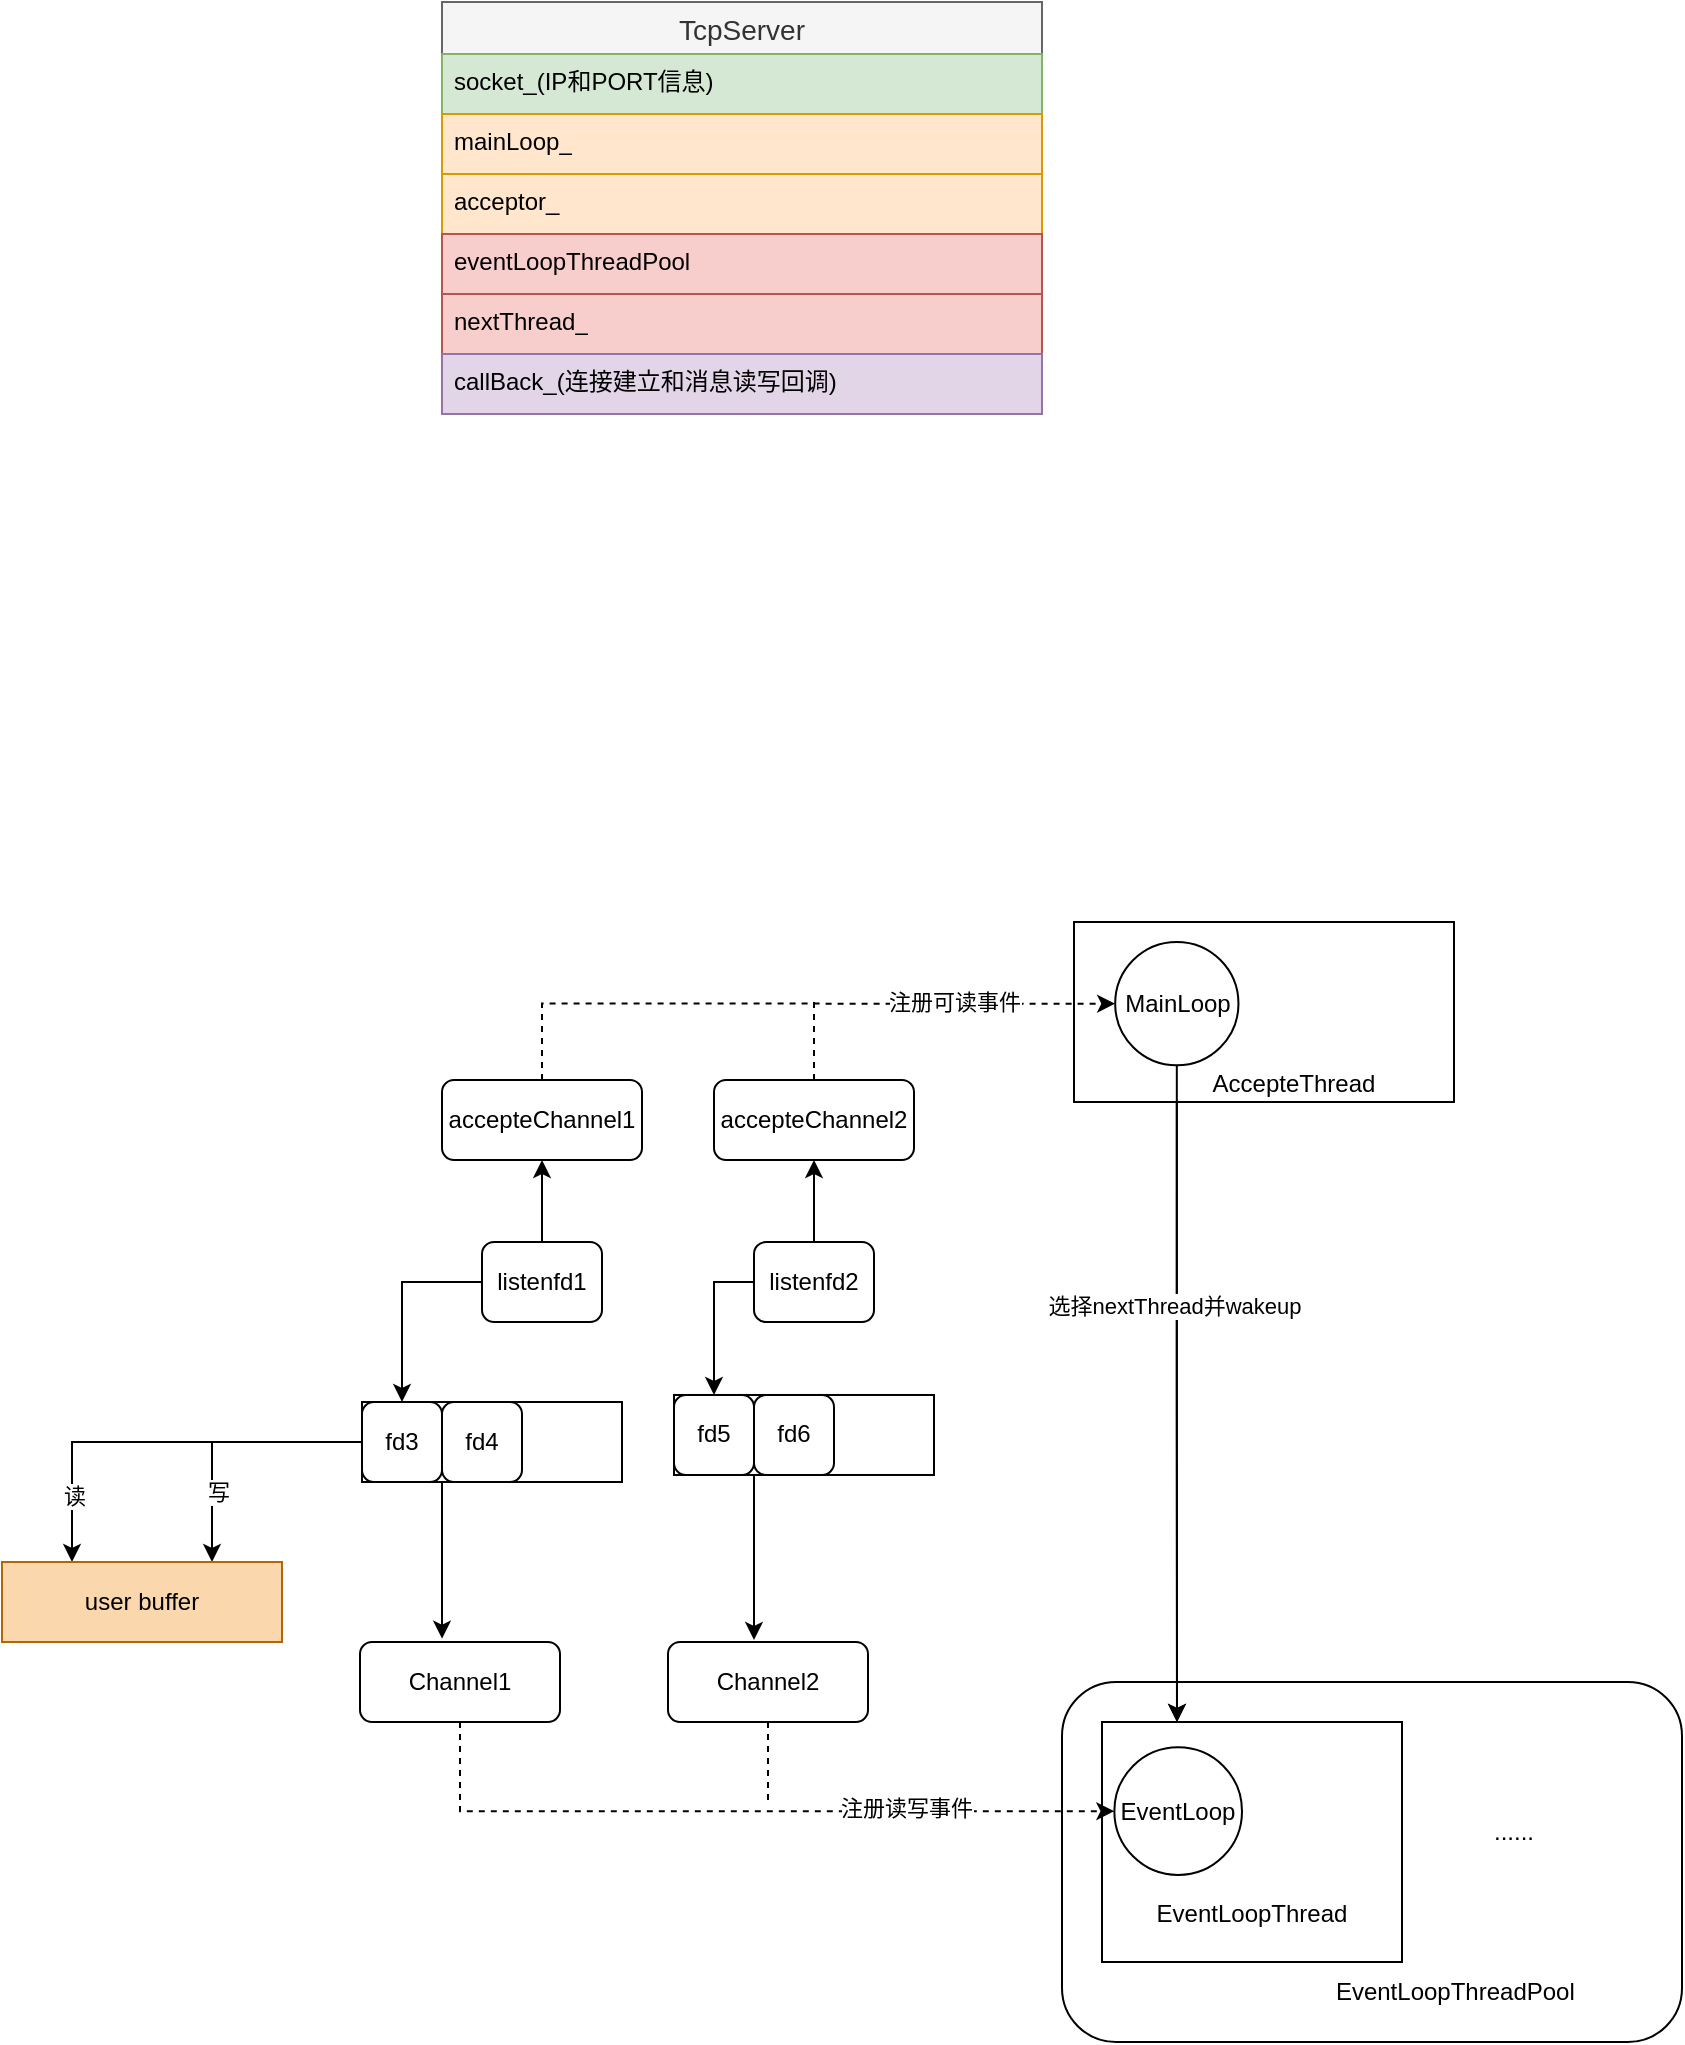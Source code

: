 <mxfile version="24.9.1" pages="7">
  <diagram id="prtHgNgQTEPvFCAcTncT" name="TcpServer">
    <mxGraphModel dx="1221" dy="1890" grid="1" gridSize="10" guides="1" tooltips="1" connect="1" arrows="1" fold="1" page="1" pageScale="1" pageWidth="827" pageHeight="1169" math="0" shadow="0">
      <root>
        <mxCell id="0" />
        <mxCell id="1" parent="0" />
        <mxCell id="w-5B9X87PKajbWUww9_c-4" value="&lt;div&gt;&lt;br&gt;&lt;/div&gt;&lt;div&gt;&lt;br&gt;&lt;/div&gt;&lt;div&gt;&lt;br&gt;&lt;/div&gt;&lt;div&gt;&lt;br&gt;&lt;/div&gt;&lt;div&gt;&lt;br&gt;&lt;/div&gt;&lt;div&gt;&lt;br&gt;&lt;/div&gt;&lt;div&gt;&lt;br&gt;&lt;/div&gt;&lt;div&gt;&lt;br&gt;&lt;/div&gt;&lt;div&gt;&lt;br&gt;&lt;/div&gt;&lt;div&gt;&lt;br&gt;&lt;/div&gt;&lt;div&gt;&amp;nbsp; &amp;nbsp; &amp;nbsp; &amp;nbsp; &amp;nbsp; &amp;nbsp; &amp;nbsp; &amp;nbsp; &amp;nbsp; &amp;nbsp; &amp;nbsp; &amp;nbsp; &amp;nbsp;EventLoopThreadPool&lt;/div&gt;&lt;div&gt;&lt;br&gt;&lt;/div&gt;" style="rounded=1;whiteSpace=wrap;html=1;" vertex="1" parent="1">
          <mxGeometry x="590" y="700" width="310" height="180" as="geometry" />
        </mxCell>
        <mxCell id="kOLJ9x9P0rwoulzAmRDx-1" value="TcpServer" style="swimlane;fontStyle=0;childLayout=stackLayout;horizontal=1;startSize=26;horizontalStack=0;resizeParent=1;resizeParentMax=0;resizeLast=0;collapsible=1;marginBottom=0;align=center;fontSize=14;fillColor=#f5f5f5;fontColor=#333333;strokeColor=#666666;" vertex="1" parent="1">
          <mxGeometry x="280" y="-140" width="300" height="206" as="geometry" />
        </mxCell>
        <mxCell id="kOLJ9x9P0rwoulzAmRDx-2" value="socket_(IP和PORT信息)" style="text;strokeColor=#82b366;fillColor=#d5e8d4;spacingLeft=4;spacingRight=4;overflow=hidden;rotatable=0;points=[[0,0.5],[1,0.5]];portConstraint=eastwest;fontSize=12;whiteSpace=wrap;html=1;" vertex="1" parent="kOLJ9x9P0rwoulzAmRDx-1">
          <mxGeometry y="26" width="300" height="30" as="geometry" />
        </mxCell>
        <mxCell id="kOLJ9x9P0rwoulzAmRDx-5" value="mainLoop_" style="text;strokeColor=#d79b00;fillColor=#ffe6cc;spacingLeft=4;spacingRight=4;overflow=hidden;rotatable=0;points=[[0,0.5],[1,0.5]];portConstraint=eastwest;fontSize=12;whiteSpace=wrap;html=1;" vertex="1" parent="kOLJ9x9P0rwoulzAmRDx-1">
          <mxGeometry y="56" width="300" height="30" as="geometry" />
        </mxCell>
        <mxCell id="kOLJ9x9P0rwoulzAmRDx-4" value="acceptor_" style="text;strokeColor=#d79b00;fillColor=#ffe6cc;spacingLeft=4;spacingRight=4;overflow=hidden;rotatable=0;points=[[0,0.5],[1,0.5]];portConstraint=eastwest;fontSize=12;whiteSpace=wrap;html=1;" vertex="1" parent="kOLJ9x9P0rwoulzAmRDx-1">
          <mxGeometry y="86" width="300" height="30" as="geometry" />
        </mxCell>
        <mxCell id="kOLJ9x9P0rwoulzAmRDx-7" value="eventLoopThreadPool" style="text;strokeColor=#b85450;fillColor=#f8cecc;spacingLeft=4;spacingRight=4;overflow=hidden;rotatable=0;points=[[0,0.5],[1,0.5]];portConstraint=eastwest;fontSize=12;whiteSpace=wrap;html=1;" vertex="1" parent="kOLJ9x9P0rwoulzAmRDx-1">
          <mxGeometry y="116" width="300" height="30" as="geometry" />
        </mxCell>
        <mxCell id="kOLJ9x9P0rwoulzAmRDx-6" value="nextThread_" style="text;strokeColor=#b85450;fillColor=#f8cecc;spacingLeft=4;spacingRight=4;overflow=hidden;rotatable=0;points=[[0,0.5],[1,0.5]];portConstraint=eastwest;fontSize=12;whiteSpace=wrap;html=1;" vertex="1" parent="kOLJ9x9P0rwoulzAmRDx-1">
          <mxGeometry y="146" width="300" height="30" as="geometry" />
        </mxCell>
        <mxCell id="kOLJ9x9P0rwoulzAmRDx-8" value="callBack_(连接建立和消息读写回调)" style="text;strokeColor=#9673a6;fillColor=#e1d5e7;spacingLeft=4;spacingRight=4;overflow=hidden;rotatable=0;points=[[0,0.5],[1,0.5]];portConstraint=eastwest;fontSize=12;whiteSpace=wrap;html=1;" vertex="1" parent="kOLJ9x9P0rwoulzAmRDx-1">
          <mxGeometry y="176" width="300" height="30" as="geometry" />
        </mxCell>
        <mxCell id="w-5B9X87PKajbWUww9_c-3" style="edgeStyle=orthogonalEdgeStyle;rounded=0;orthogonalLoop=1;jettySize=auto;html=1;exitX=0.5;exitY=1;exitDx=0;exitDy=0;entryX=0.25;entryY=0;entryDx=0;entryDy=0;" edge="1" parent="1" source="w-5B9X87PKajbWUww9_c-1" target="v7IpHMiIBvsScgo4C8e--2">
          <mxGeometry relative="1" as="geometry" />
        </mxCell>
        <mxCell id="w-5B9X87PKajbWUww9_c-6" value="" style="group" vertex="1" connectable="0" parent="1">
          <mxGeometry x="606" y="320" width="180" height="90" as="geometry" />
        </mxCell>
        <mxCell id="w-5B9X87PKajbWUww9_c-7" value="" style="group" vertex="1" connectable="0" parent="w-5B9X87PKajbWUww9_c-6">
          <mxGeometry width="180" height="90" as="geometry" />
        </mxCell>
        <mxCell id="w-5B9X87PKajbWUww9_c-2" value="&lt;div&gt;&lt;br&gt;&lt;/div&gt;&lt;div&gt;&lt;br&gt;&lt;/div&gt;&lt;div&gt;&lt;br&gt;&lt;/div&gt;&lt;div&gt;&lt;br&gt;&lt;/div&gt;&lt;div&gt;&lt;br&gt;&lt;/div&gt;&amp;nbsp; &amp;nbsp; &amp;nbsp; &amp;nbsp; &amp;nbsp; &amp;nbsp; &amp;nbsp; &amp;nbsp; &amp;nbsp; &amp;nbsp; &amp;nbsp; &amp;nbsp; &amp;nbsp; &amp;nbsp; &amp;nbsp; &amp;nbsp; &amp;nbsp; &amp;nbsp; &amp;nbsp; &amp;nbsp; &amp;nbsp; &amp;nbsp; &amp;nbsp; &amp;nbsp; &amp;nbsp; &amp;nbsp; &amp;nbsp; &amp;nbsp; &amp;nbsp; &amp;nbsp; &amp;nbsp; &amp;nbsp; &amp;nbsp; &amp;nbsp; &amp;nbsp; &amp;nbsp; &amp;nbsp; &amp;nbsp; &amp;nbsp; &amp;nbsp; &amp;nbsp; &amp;nbsp; &amp;nbsp; &amp;nbsp; &amp;nbsp; &amp;nbsp; &amp;nbsp; &amp;nbsp; &amp;nbsp; &amp;nbsp; &amp;nbsp; &amp;nbsp; &amp;nbsp; &amp;nbsp; &amp;nbsp; &amp;nbsp; &amp;nbsp; &amp;nbsp; &amp;nbsp; &amp;nbsp; &amp;nbsp;AccepteThread&lt;div&gt;&lt;br&gt;&lt;/div&gt;&lt;div&gt;&lt;br&gt;&lt;/div&gt;" style="rounded=0;whiteSpace=wrap;html=1;" vertex="1" parent="w-5B9X87PKajbWUww9_c-7">
          <mxGeometry x="-10" width="190" height="90" as="geometry" />
        </mxCell>
        <mxCell id="w-5B9X87PKajbWUww9_c-1" value="MainLoop" style="ellipse;whiteSpace=wrap;html=1;aspect=fixed;" vertex="1" parent="w-5B9X87PKajbWUww9_c-7">
          <mxGeometry x="10.588" y="10" width="61.647" height="61.647" as="geometry" />
        </mxCell>
        <mxCell id="w-5B9X87PKajbWUww9_c-8" value="......" style="text;html=1;align=center;verticalAlign=middle;whiteSpace=wrap;rounded=0;" vertex="1" parent="1">
          <mxGeometry x="786" y="760" width="60" height="30" as="geometry" />
        </mxCell>
        <mxCell id="w-5B9X87PKajbWUww9_c-12" style="edgeStyle=orthogonalEdgeStyle;rounded=0;orthogonalLoop=1;jettySize=auto;html=1;exitX=0.5;exitY=1;exitDx=0;exitDy=0;entryX=0.25;entryY=0;entryDx=0;entryDy=0;" edge="1" parent="1" source="w-5B9X87PKajbWUww9_c-1" target="v7IpHMiIBvsScgo4C8e--2">
          <mxGeometry relative="1" as="geometry" />
        </mxCell>
        <mxCell id="w-5B9X87PKajbWUww9_c-13" value="选择nextThread并wakeup" style="edgeLabel;html=1;align=center;verticalAlign=middle;resizable=0;points=[];" vertex="1" connectable="0" parent="w-5B9X87PKajbWUww9_c-12">
          <mxGeometry x="-0.269" y="-2" relative="1" as="geometry">
            <mxPoint as="offset" />
          </mxGeometry>
        </mxCell>
        <mxCell id="w-5B9X87PKajbWUww9_c-19" style="rounded=0;orthogonalLoop=1;jettySize=auto;html=1;exitX=0;exitY=0.5;exitDx=0;exitDy=0;entryX=0.5;entryY=0;entryDx=0;entryDy=0;edgeStyle=orthogonalEdgeStyle;" edge="1" parent="1" source="w-5B9X87PKajbWUww9_c-15" target="w-5B9X87PKajbWUww9_c-17">
          <mxGeometry relative="1" as="geometry" />
        </mxCell>
        <mxCell id="k0lgri4VHKJwgKBu8KKJ-1" style="edgeStyle=orthogonalEdgeStyle;rounded=0;orthogonalLoop=1;jettySize=auto;html=1;exitX=0.5;exitY=0;exitDx=0;exitDy=0;entryX=0.5;entryY=1;entryDx=0;entryDy=0;" edge="1" parent="1" source="w-5B9X87PKajbWUww9_c-15" target="w-5B9X87PKajbWUww9_c-32">
          <mxGeometry relative="1" as="geometry" />
        </mxCell>
        <mxCell id="w-5B9X87PKajbWUww9_c-15" value="listenfd1" style="rounded=1;whiteSpace=wrap;html=1;" vertex="1" parent="1">
          <mxGeometry x="300" y="480" width="60" height="40" as="geometry" />
        </mxCell>
        <mxCell id="w-5B9X87PKajbWUww9_c-16" value="" style="rounded=0;whiteSpace=wrap;html=1;" vertex="1" parent="1">
          <mxGeometry x="240" y="560" width="130" height="40" as="geometry" />
        </mxCell>
        <mxCell id="v7IpHMiIBvsScgo4C8e--2" value="&lt;div&gt;&lt;br&gt;&lt;/div&gt;&lt;div&gt;&lt;br&gt;&lt;/div&gt;&lt;div&gt;&lt;br&gt;&lt;/div&gt;&lt;div&gt;&lt;br&gt;&lt;/div&gt;&lt;div&gt;&lt;br&gt;&lt;/div&gt;&amp;nbsp; &amp;nbsp; &amp;nbsp; &amp;nbsp; &amp;nbsp; &amp;nbsp; &amp;nbsp; &amp;nbsp; &amp;nbsp; &amp;nbsp;&amp;nbsp;&lt;div&gt;&lt;span style=&quot;background-color: initial;&quot;&gt;&lt;br&gt;&lt;/span&gt;&lt;/div&gt;&lt;div&gt;&lt;span style=&quot;background-color: initial;&quot;&gt;EventLoopThread&lt;/span&gt;&lt;/div&gt;&lt;div&gt;&lt;div&gt;&lt;br&gt;&lt;/div&gt;&lt;div&gt;&lt;br&gt;&lt;/div&gt;&lt;/div&gt;" style="rounded=0;whiteSpace=wrap;html=1;" vertex="1" parent="1">
          <mxGeometry x="610" y="720" width="150" height="120" as="geometry" />
        </mxCell>
        <mxCell id="v7IpHMiIBvsScgo4C8e--4" value="EventLoop" style="ellipse;whiteSpace=wrap;html=1;aspect=fixed;" vertex="1" parent="1">
          <mxGeometry x="616.18" y="732.67" width="63.82" height="63.82" as="geometry" />
        </mxCell>
        <mxCell id="euGk04DjTXp_lZdAAp4p-8" style="edgeStyle=orthogonalEdgeStyle;rounded=0;orthogonalLoop=1;jettySize=auto;html=1;exitX=0;exitY=0.5;exitDx=0;exitDy=0;entryX=0.25;entryY=0;entryDx=0;entryDy=0;" edge="1" parent="1" source="w-5B9X87PKajbWUww9_c-17" target="euGk04DjTXp_lZdAAp4p-4">
          <mxGeometry relative="1" as="geometry" />
        </mxCell>
        <mxCell id="euGk04DjTXp_lZdAAp4p-10" value="读" style="edgeLabel;html=1;align=center;verticalAlign=middle;resizable=0;points=[];" vertex="1" connectable="0" parent="euGk04DjTXp_lZdAAp4p-8">
          <mxGeometry x="0.675" y="1" relative="1" as="geometry">
            <mxPoint as="offset" />
          </mxGeometry>
        </mxCell>
        <mxCell id="w-5B9X87PKajbWUww9_c-17" value="fd3" style="rounded=1;whiteSpace=wrap;html=1;" vertex="1" parent="1">
          <mxGeometry x="240" y="560" width="40" height="40" as="geometry" />
        </mxCell>
        <mxCell id="w-5B9X87PKajbWUww9_c-18" value="fd4" style="rounded=1;whiteSpace=wrap;html=1;" vertex="1" parent="1">
          <mxGeometry x="280" y="560" width="40" height="40" as="geometry" />
        </mxCell>
        <mxCell id="w-5B9X87PKajbWUww9_c-26" style="edgeStyle=orthogonalEdgeStyle;rounded=0;orthogonalLoop=1;jettySize=auto;html=1;exitX=0;exitY=0.5;exitDx=0;exitDy=0;entryX=0.5;entryY=0;entryDx=0;entryDy=0;" edge="1" parent="1" source="w-5B9X87PKajbWUww9_c-20" target="w-5B9X87PKajbWUww9_c-24">
          <mxGeometry relative="1" as="geometry" />
        </mxCell>
        <mxCell id="k0lgri4VHKJwgKBu8KKJ-2" style="edgeStyle=orthogonalEdgeStyle;rounded=0;orthogonalLoop=1;jettySize=auto;html=1;exitX=0.5;exitY=0;exitDx=0;exitDy=0;entryX=0.5;entryY=1;entryDx=0;entryDy=0;" edge="1" parent="1" source="w-5B9X87PKajbWUww9_c-20" target="w-5B9X87PKajbWUww9_c-33">
          <mxGeometry relative="1" as="geometry" />
        </mxCell>
        <mxCell id="w-5B9X87PKajbWUww9_c-20" value="listenfd2" style="rounded=1;whiteSpace=wrap;html=1;" vertex="1" parent="1">
          <mxGeometry x="436" y="480" width="60" height="40" as="geometry" />
        </mxCell>
        <mxCell id="w-5B9X87PKajbWUww9_c-23" value="" style="rounded=0;whiteSpace=wrap;html=1;" vertex="1" parent="1">
          <mxGeometry x="396" y="556.49" width="130" height="40" as="geometry" />
        </mxCell>
        <mxCell id="w-5B9X87PKajbWUww9_c-24" value="fd5" style="rounded=1;whiteSpace=wrap;html=1;" vertex="1" parent="1">
          <mxGeometry x="396" y="556.49" width="40" height="40" as="geometry" />
        </mxCell>
        <mxCell id="w-5B9X87PKajbWUww9_c-25" value="fd6" style="rounded=1;whiteSpace=wrap;html=1;" vertex="1" parent="1">
          <mxGeometry x="436" y="556.49" width="40" height="40" as="geometry" />
        </mxCell>
        <mxCell id="k0lgri4VHKJwgKBu8KKJ-5" style="edgeStyle=orthogonalEdgeStyle;rounded=0;orthogonalLoop=1;jettySize=auto;html=1;exitX=0.5;exitY=0;exitDx=0;exitDy=0;entryX=0;entryY=0.5;entryDx=0;entryDy=0;dashed=1;" edge="1" parent="1" source="w-5B9X87PKajbWUww9_c-32" target="w-5B9X87PKajbWUww9_c-1">
          <mxGeometry relative="1" as="geometry" />
        </mxCell>
        <mxCell id="k0lgri4VHKJwgKBu8KKJ-7" value="注册可读事件" style="edgeLabel;html=1;align=center;verticalAlign=middle;resizable=0;points=[];" vertex="1" connectable="0" parent="k0lgri4VHKJwgKBu8KKJ-5">
          <mxGeometry x="0.498" y="1" relative="1" as="geometry">
            <mxPoint as="offset" />
          </mxGeometry>
        </mxCell>
        <mxCell id="w-5B9X87PKajbWUww9_c-32" value="accepteChannel1" style="rounded=1;whiteSpace=wrap;html=1;" vertex="1" parent="1">
          <mxGeometry x="280" y="399" width="100" height="40" as="geometry" />
        </mxCell>
        <mxCell id="k0lgri4VHKJwgKBu8KKJ-6" style="edgeStyle=orthogonalEdgeStyle;rounded=0;orthogonalLoop=1;jettySize=auto;html=1;exitX=0.5;exitY=0;exitDx=0;exitDy=0;endArrow=none;endFill=0;dashed=1;" edge="1" parent="1" source="w-5B9X87PKajbWUww9_c-33">
          <mxGeometry relative="1" as="geometry">
            <mxPoint x="466" y="360" as="targetPoint" />
          </mxGeometry>
        </mxCell>
        <mxCell id="w-5B9X87PKajbWUww9_c-33" value="accepteChannel2" style="rounded=1;whiteSpace=wrap;html=1;" vertex="1" parent="1">
          <mxGeometry x="416" y="399" width="100" height="40" as="geometry" />
        </mxCell>
        <mxCell id="4ElnciHjI3wv03vOz4kF-1" style="edgeStyle=orthogonalEdgeStyle;rounded=0;orthogonalLoop=1;jettySize=auto;html=1;exitX=0.5;exitY=1;exitDx=0;exitDy=0;entryX=0;entryY=0.5;entryDx=0;entryDy=0;dashed=1;" edge="1" parent="1" source="w-5B9X87PKajbWUww9_c-34" target="v7IpHMiIBvsScgo4C8e--4">
          <mxGeometry relative="1" as="geometry" />
        </mxCell>
        <mxCell id="4ElnciHjI3wv03vOz4kF-3" value="注册读写事件" style="edgeLabel;html=1;align=center;verticalAlign=middle;resizable=0;points=[];" vertex="1" connectable="0" parent="4ElnciHjI3wv03vOz4kF-1">
          <mxGeometry x="0.44" y="2" relative="1" as="geometry">
            <mxPoint as="offset" />
          </mxGeometry>
        </mxCell>
        <mxCell id="w-5B9X87PKajbWUww9_c-34" value="Channel1" style="rounded=1;whiteSpace=wrap;html=1;" vertex="1" parent="1">
          <mxGeometry x="239" y="680" width="100" height="40" as="geometry" />
        </mxCell>
        <mxCell id="4ElnciHjI3wv03vOz4kF-2" style="edgeStyle=orthogonalEdgeStyle;rounded=0;orthogonalLoop=1;jettySize=auto;html=1;exitX=0.5;exitY=1;exitDx=0;exitDy=0;dashed=1;endArrow=none;endFill=0;" edge="1" parent="1" source="w-5B9X87PKajbWUww9_c-35">
          <mxGeometry relative="1" as="geometry">
            <mxPoint x="443" y="760" as="targetPoint" />
          </mxGeometry>
        </mxCell>
        <mxCell id="w-5B9X87PKajbWUww9_c-35" value="Channel2" style="rounded=1;whiteSpace=wrap;html=1;" vertex="1" parent="1">
          <mxGeometry x="393" y="680" width="100" height="40" as="geometry" />
        </mxCell>
        <mxCell id="k0lgri4VHKJwgKBu8KKJ-3" style="edgeStyle=orthogonalEdgeStyle;rounded=0;orthogonalLoop=1;jettySize=auto;html=1;exitX=0;exitY=1;exitDx=0;exitDy=0;entryX=0.41;entryY=-0.042;entryDx=0;entryDy=0;entryPerimeter=0;" edge="1" parent="1" source="w-5B9X87PKajbWUww9_c-18" target="w-5B9X87PKajbWUww9_c-34">
          <mxGeometry relative="1" as="geometry" />
        </mxCell>
        <mxCell id="k0lgri4VHKJwgKBu8KKJ-4" style="edgeStyle=orthogonalEdgeStyle;rounded=0;orthogonalLoop=1;jettySize=auto;html=1;exitX=0;exitY=1;exitDx=0;exitDy=0;entryX=0.43;entryY=-0.025;entryDx=0;entryDy=0;entryPerimeter=0;" edge="1" parent="1" source="w-5B9X87PKajbWUww9_c-25" target="w-5B9X87PKajbWUww9_c-35">
          <mxGeometry relative="1" as="geometry" />
        </mxCell>
        <mxCell id="euGk04DjTXp_lZdAAp4p-9" style="edgeStyle=orthogonalEdgeStyle;rounded=0;orthogonalLoop=1;jettySize=auto;html=1;exitX=0.75;exitY=0;exitDx=0;exitDy=0;startArrow=classic;startFill=1;endArrow=none;endFill=0;" edge="1" parent="1" source="euGk04DjTXp_lZdAAp4p-4">
          <mxGeometry relative="1" as="geometry">
            <mxPoint x="165" y="580" as="targetPoint" />
          </mxGeometry>
        </mxCell>
        <mxCell id="euGk04DjTXp_lZdAAp4p-11" value="写" style="edgeLabel;html=1;align=center;verticalAlign=middle;resizable=0;points=[];" vertex="1" connectable="0" parent="euGk04DjTXp_lZdAAp4p-9">
          <mxGeometry x="0.167" y="-2" relative="1" as="geometry">
            <mxPoint as="offset" />
          </mxGeometry>
        </mxCell>
        <mxCell id="euGk04DjTXp_lZdAAp4p-4" value="user buffer" style="rounded=0;whiteSpace=wrap;html=1;fillColor=#fad7ac;strokeColor=#b46504;" vertex="1" parent="1">
          <mxGeometry x="60" y="640" width="140" height="40" as="geometry" />
        </mxCell>
      </root>
    </mxGraphModel>
  </diagram>
  <diagram id="VQHwBG3hMwfDKDB8BSOR" name="EventLoopThreadPool">
    <mxGraphModel dx="1221" dy="721" grid="1" gridSize="10" guides="1" tooltips="1" connect="1" arrows="1" fold="1" page="1" pageScale="1" pageWidth="827" pageHeight="1169" math="0" shadow="0">
      <root>
        <mxCell id="0" />
        <mxCell id="1" parent="0" />
        <mxCell id="vMDBgwL5FvgC56sLGkDT-1" value="EventLoopThreadPool" style="swimlane;startSize=20;horizontal=1;containerType=tree;" vertex="1" parent="1">
          <mxGeometry x="120" y="120" width="520" height="200" as="geometry" />
        </mxCell>
        <mxCell id="vMDBgwL5FvgC56sLGkDT-3" value="Threa1" style="whiteSpace=wrap;html=1;treeFolding=1;treeMoving=1;newEdgeStyle={&quot;edgeStyle&quot;:&quot;elbowEdgeStyle&quot;,&quot;startArrow&quot;:&quot;none&quot;,&quot;endArrow&quot;:&quot;none&quot;};fillColor=#fad7ac;strokeColor=#b46504;" vertex="1" parent="vMDBgwL5FvgC56sLGkDT-1">
          <mxGeometry x="40" y="40" width="120" height="40" as="geometry" />
        </mxCell>
        <mxCell id="vMDBgwL5FvgC56sLGkDT-4" value="EventLoop1" style="whiteSpace=wrap;html=1;treeFolding=1;treeMoving=1;newEdgeStyle={&quot;edgeStyle&quot;:&quot;elbowEdgeStyle&quot;,&quot;startArrow&quot;:&quot;none&quot;,&quot;endArrow&quot;:&quot;none&quot;};" vertex="1" parent="vMDBgwL5FvgC56sLGkDT-1">
          <mxGeometry x="40" y="120" width="120" height="40" as="geometry" />
        </mxCell>
        <mxCell id="vMDBgwL5FvgC56sLGkDT-5" value="Threa2" style="whiteSpace=wrap;html=1;treeFolding=1;treeMoving=1;newEdgeStyle={&quot;edgeStyle&quot;:&quot;elbowEdgeStyle&quot;,&quot;startArrow&quot;:&quot;none&quot;,&quot;endArrow&quot;:&quot;none&quot;};fillColor=#fad7ac;strokeColor=#b46504;" vertex="1" parent="vMDBgwL5FvgC56sLGkDT-1">
          <mxGeometry x="190" y="40" width="120" height="40" as="geometry" />
        </mxCell>
        <mxCell id="vMDBgwL5FvgC56sLGkDT-6" value="EventLoop1" style="whiteSpace=wrap;html=1;treeFolding=1;treeMoving=1;newEdgeStyle={&quot;edgeStyle&quot;:&quot;elbowEdgeStyle&quot;,&quot;startArrow&quot;:&quot;none&quot;,&quot;endArrow&quot;:&quot;none&quot;};" vertex="1" parent="vMDBgwL5FvgC56sLGkDT-1">
          <mxGeometry x="190" y="120" width="120" height="40" as="geometry" />
        </mxCell>
        <mxCell id="vMDBgwL5FvgC56sLGkDT-7" value="Thread_n" style="whiteSpace=wrap;html=1;treeFolding=1;treeMoving=1;newEdgeStyle={&quot;edgeStyle&quot;:&quot;elbowEdgeStyle&quot;,&quot;startArrow&quot;:&quot;none&quot;,&quot;endArrow&quot;:&quot;none&quot;};fillColor=#fad7ac;strokeColor=#b46504;" vertex="1" parent="vMDBgwL5FvgC56sLGkDT-1">
          <mxGeometry x="350" y="40" width="120" height="40" as="geometry" />
        </mxCell>
        <mxCell id="vMDBgwL5FvgC56sLGkDT-8" value="EventLoop_n" style="whiteSpace=wrap;html=1;treeFolding=1;treeMoving=1;newEdgeStyle={&quot;edgeStyle&quot;:&quot;elbowEdgeStyle&quot;,&quot;startArrow&quot;:&quot;none&quot;,&quot;endArrow&quot;:&quot;none&quot;};" vertex="1" parent="vMDBgwL5FvgC56sLGkDT-1">
          <mxGeometry x="350" y="120" width="120" height="40" as="geometry" />
        </mxCell>
        <mxCell id="vMDBgwL5FvgC56sLGkDT-9" value="" style="edgeStyle=elbowEdgeStyle;rounded=0;orthogonalLoop=1;jettySize=auto;html=1;elbow=vertical;startArrow=none;endArrow=classic;endFill=1;" edge="1" source="vMDBgwL5FvgC56sLGkDT-5" target="vMDBgwL5FvgC56sLGkDT-10" parent="vMDBgwL5FvgC56sLGkDT-1">
          <mxGeometry relative="1" as="geometry" />
        </mxCell>
        <mxCell id="vMDBgwL5FvgC56sLGkDT-10" value="EventLoop2" style="whiteSpace=wrap;html=1;treeFolding=1;treeMoving=1;newEdgeStyle={&quot;edgeStyle&quot;:&quot;elbowEdgeStyle&quot;,&quot;startArrow&quot;:&quot;none&quot;,&quot;endArrow&quot;:&quot;none&quot;};fillColor=#d0cee2;strokeColor=#56517e;" vertex="1" parent="vMDBgwL5FvgC56sLGkDT-1">
          <mxGeometry x="190" y="120" width="120" height="40" as="geometry" />
        </mxCell>
        <mxCell id="vMDBgwL5FvgC56sLGkDT-11" value="" style="edgeStyle=elbowEdgeStyle;rounded=0;orthogonalLoop=1;jettySize=auto;html=1;elbow=vertical;startArrow=none;endArrow=classic;endFill=1;" edge="1" source="vMDBgwL5FvgC56sLGkDT-7" target="vMDBgwL5FvgC56sLGkDT-12" parent="vMDBgwL5FvgC56sLGkDT-1">
          <mxGeometry relative="1" as="geometry" />
        </mxCell>
        <mxCell id="vMDBgwL5FvgC56sLGkDT-12" value="EventLoop_n" style="whiteSpace=wrap;html=1;treeFolding=1;treeMoving=1;newEdgeStyle={&quot;edgeStyle&quot;:&quot;elbowEdgeStyle&quot;,&quot;startArrow&quot;:&quot;none&quot;,&quot;endArrow&quot;:&quot;none&quot;};fillColor=#d0cee2;strokeColor=#56517e;" vertex="1" parent="vMDBgwL5FvgC56sLGkDT-1">
          <mxGeometry x="350" y="120" width="120" height="40" as="geometry" />
        </mxCell>
        <mxCell id="vMDBgwL5FvgC56sLGkDT-15" value="" style="edgeStyle=elbowEdgeStyle;rounded=0;orthogonalLoop=1;jettySize=auto;html=1;elbow=vertical;startArrow=none;endArrow=classicThin;endFill=1;" edge="1" source="vMDBgwL5FvgC56sLGkDT-3" target="vMDBgwL5FvgC56sLGkDT-16" parent="vMDBgwL5FvgC56sLGkDT-1">
          <mxGeometry relative="1" as="geometry" />
        </mxCell>
        <mxCell id="vMDBgwL5FvgC56sLGkDT-16" value="EventLoop1" style="whiteSpace=wrap;html=1;treeFolding=1;treeMoving=1;newEdgeStyle={&quot;edgeStyle&quot;:&quot;elbowEdgeStyle&quot;,&quot;startArrow&quot;:&quot;none&quot;,&quot;endArrow&quot;:&quot;none&quot;};fillColor=#d0cee2;strokeColor=#56517e;" vertex="1" parent="vMDBgwL5FvgC56sLGkDT-1">
          <mxGeometry x="40" y="120" width="120" height="40" as="geometry" />
        </mxCell>
      </root>
    </mxGraphModel>
  </diagram>
  <diagram id="0oR5Vdcxd3pB5u6UezNK" name="EventLoop">
    <mxGraphModel dx="794" dy="481" grid="1" gridSize="10" guides="1" tooltips="1" connect="1" arrows="1" fold="1" page="1" pageScale="1" pageWidth="827" pageHeight="1169" math="0" shadow="0">
      <root>
        <mxCell id="0" />
        <mxCell id="1" parent="0" />
        <mxCell id="gmtgh63c2dTA6Q8ecVrJ-1" value="EventLoop" style="swimlane;fontStyle=0;childLayout=stackLayout;horizontal=1;startSize=26;horizontalStack=0;resizeParent=1;resizeParentMax=0;resizeLast=0;collapsible=1;marginBottom=0;align=center;fontSize=14;fillColor=#f5f5f5;fontColor=#333333;strokeColor=#666666;" vertex="1" parent="1">
          <mxGeometry x="200" y="160" width="300" height="236" as="geometry" />
        </mxCell>
        <mxCell id="gmtgh63c2dTA6Q8ecVrJ-2" value="thread_id_ (IP和PORT信息)" style="text;strokeColor=#82b366;fillColor=#d5e8d4;spacingLeft=4;spacingRight=4;overflow=hidden;rotatable=0;points=[[0,0.5],[1,0.5]];portConstraint=eastwest;fontSize=12;whiteSpace=wrap;html=1;" vertex="1" parent="gmtgh63c2dTA6Q8ecVrJ-1">
          <mxGeometry y="26" width="300" height="30" as="geometry" />
        </mxCell>
        <mxCell id="IlPoJIjW-K6W-s42DUQ8-2" value="poller" style="text;strokeColor=#82b366;fillColor=#d5e8d4;spacingLeft=4;spacingRight=4;overflow=hidden;rotatable=0;points=[[0,0.5],[1,0.5]];portConstraint=eastwest;fontSize=12;whiteSpace=wrap;html=1;" vertex="1" parent="gmtgh63c2dTA6Q8ecVrJ-1">
          <mxGeometry y="56" width="300" height="30" as="geometry" />
        </mxCell>
        <mxCell id="gmtgh63c2dTA6Q8ecVrJ-3" value="epollfd (干嘛的)" style="text;strokeColor=#d79b00;fillColor=#ffe6cc;spacingLeft=4;spacingRight=4;overflow=hidden;rotatable=0;points=[[0,0.5],[1,0.5]];portConstraint=eastwest;fontSize=12;whiteSpace=wrap;html=1;" vertex="1" parent="gmtgh63c2dTA6Q8ecVrJ-1">
          <mxGeometry y="86" width="300" height="30" as="geometry" />
        </mxCell>
        <mxCell id="gmtgh63c2dTA6Q8ecVrJ-4" value="events_list_" style="text;strokeColor=#d79b00;fillColor=#ffe6cc;spacingLeft=4;spacingRight=4;overflow=hidden;rotatable=0;points=[[0,0.5],[1,0.5]];portConstraint=eastwest;fontSize=12;whiteSpace=wrap;html=1;" vertex="1" parent="gmtgh63c2dTA6Q8ecVrJ-1">
          <mxGeometry y="116" width="300" height="30" as="geometry" />
        </mxCell>
        <mxCell id="gmtgh63c2dTA6Q8ecVrJ-5" value="wakeupfd(eventfd，连接建立事件通知)" style="text;strokeColor=#b85450;fillColor=#f8cecc;spacingLeft=4;spacingRight=4;overflow=hidden;rotatable=0;points=[[0,0.5],[1,0.5]];portConstraint=eastwest;fontSize=12;whiteSpace=wrap;html=1;" vertex="1" parent="gmtgh63c2dTA6Q8ecVrJ-1">
          <mxGeometry y="146" width="300" height="30" as="geometry" />
        </mxCell>
        <mxCell id="gmtgh63c2dTA6Q8ecVrJ-6" value="activaChannels(发生事件的channel)" style="text;strokeColor=#b85450;fillColor=#f8cecc;spacingLeft=4;spacingRight=4;overflow=hidden;rotatable=0;points=[[0,0.5],[1,0.5]];portConstraint=eastwest;fontSize=12;whiteSpace=wrap;html=1;" vertex="1" parent="gmtgh63c2dTA6Q8ecVrJ-1">
          <mxGeometry y="176" width="300" height="30" as="geometry" />
        </mxCell>
        <mxCell id="gmtgh63c2dTA6Q8ecVrJ-7" value="pendingFactors(正在执行的事件)" style="text;strokeColor=#9673a6;fillColor=#e1d5e7;spacingLeft=4;spacingRight=4;overflow=hidden;rotatable=0;points=[[0,0.5],[1,0.5]];portConstraint=eastwest;fontSize=12;whiteSpace=wrap;html=1;" vertex="1" parent="gmtgh63c2dTA6Q8ecVrJ-1">
          <mxGeometry y="206" width="300" height="30" as="geometry" />
        </mxCell>
        <mxCell id="gmtgh63c2dTA6Q8ecVrJ-9" value="wakeupChannel" style="text;strokeColor=#b85450;fillColor=#f8cecc;spacingLeft=4;spacingRight=4;overflow=hidden;rotatable=0;points=[[0,0.5],[1,0.5]];portConstraint=eastwest;fontSize=12;whiteSpace=wrap;html=1;" vertex="1" parent="1">
          <mxGeometry x="620" y="276" width="130" height="30" as="geometry" />
        </mxCell>
        <mxCell id="gmtgh63c2dTA6Q8ecVrJ-11" style="edgeStyle=orthogonalEdgeStyle;rounded=0;orthogonalLoop=1;jettySize=auto;html=1;exitX=1;exitY=0.5;exitDx=0;exitDy=0;entryX=0;entryY=0.5;entryDx=0;entryDy=0;" edge="1" parent="1" source="gmtgh63c2dTA6Q8ecVrJ-5" target="gmtgh63c2dTA6Q8ecVrJ-9">
          <mxGeometry relative="1" as="geometry" />
        </mxCell>
        <mxCell id="IlPoJIjW-K6W-s42DUQ8-1" value="构造，初始化：&lt;div&gt;looping_:false&lt;/div&gt;&lt;div&gt;&lt;br&gt;&lt;/div&gt;" style="rounded=0;whiteSpace=wrap;html=1;" vertex="1" parent="1">
          <mxGeometry x="200" y="440" width="120" height="60" as="geometry" />
        </mxCell>
      </root>
    </mxGraphModel>
  </diagram>
  <diagram id="om3bjEpw8sK467-peoe3" name="socket+buff">
    <mxGraphModel dx="1221" dy="721" grid="1" gridSize="10" guides="1" tooltips="1" connect="1" arrows="1" fold="1" page="1" pageScale="1" pageWidth="827" pageHeight="1169" math="0" shadow="0">
      <root>
        <mxCell id="0" />
        <mxCell id="1" parent="0" />
        <mxCell id="4oBQpDFgPHRb3YLUnemQ-1" value="fd" style="ellipse;whiteSpace=wrap;html=1;aspect=fixed;" vertex="1" parent="1">
          <mxGeometry x="200" y="200" width="80" height="80" as="geometry" />
        </mxCell>
        <mxCell id="4oBQpDFgPHRb3YLUnemQ-2" value="connection" style="ellipse;whiteSpace=wrap;html=1;aspect=fixed;" vertex="1" parent="1">
          <mxGeometry x="360" y="200" width="80" height="80" as="geometry" />
        </mxCell>
        <mxCell id="4oBQpDFgPHRb3YLUnemQ-3" value="Channel" style="ellipse;whiteSpace=wrap;html=1;aspect=fixed;" vertex="1" parent="1">
          <mxGeometry x="280" y="70" width="80" height="80" as="geometry" />
        </mxCell>
        <mxCell id="G1qNrz-Fdex_5dfP8tPB-1" value="Buffer" style="swimlane;fontStyle=0;childLayout=stackLayout;horizontal=1;startSize=26;horizontalStack=0;resizeParent=1;resizeParentMax=0;resizeLast=0;collapsible=1;marginBottom=0;align=center;fontSize=14;fillColor=#f5f5f5;fontColor=#333333;strokeColor=#666666;" vertex="1" parent="1">
          <mxGeometry x="80" y="440" width="300" height="116" as="geometry" />
        </mxCell>
        <mxCell id="G1qNrz-Fdex_5dfP8tPB-2" value="vector&amp;lt;char&amp;gt; buffer" style="text;strokeColor=#82b366;fillColor=#d5e8d4;spacingLeft=4;spacingRight=4;overflow=hidden;rotatable=0;points=[[0,0.5],[1,0.5]];portConstraint=eastwest;fontSize=12;whiteSpace=wrap;html=1;" vertex="1" parent="G1qNrz-Fdex_5dfP8tPB-1">
          <mxGeometry y="26" width="300" height="30" as="geometry" />
        </mxCell>
        <mxCell id="G1qNrz-Fdex_5dfP8tPB-3" value="readerIndex_" style="text;strokeColor=#d79b00;fillColor=#ffe6cc;spacingLeft=4;spacingRight=4;overflow=hidden;rotatable=0;points=[[0,0.5],[1,0.5]];portConstraint=eastwest;fontSize=12;whiteSpace=wrap;html=1;" vertex="1" parent="G1qNrz-Fdex_5dfP8tPB-1">
          <mxGeometry y="56" width="300" height="30" as="geometry" />
        </mxCell>
        <mxCell id="G1qNrz-Fdex_5dfP8tPB-4" value="writerIndex_" style="text;strokeColor=#d79b00;fillColor=#ffe6cc;spacingLeft=4;spacingRight=4;overflow=hidden;rotatable=0;points=[[0,0.5],[1,0.5]];portConstraint=eastwest;fontSize=12;whiteSpace=wrap;html=1;" vertex="1" parent="G1qNrz-Fdex_5dfP8tPB-1">
          <mxGeometry y="86" width="300" height="30" as="geometry" />
        </mxCell>
        <mxCell id="G1qNrz-Fdex_5dfP8tPB-16" value="vector&amp;lt;char&amp;gt; buffer_" style="text;html=1;align=center;verticalAlign=middle;whiteSpace=wrap;rounded=0;" vertex="1" parent="1">
          <mxGeometry x="80" y="600" width="140" height="30" as="geometry" />
        </mxCell>
        <mxCell id="G1qNrz-Fdex_5dfP8tPB-22" value="通过扩展减少系统调用&lt;div&gt;长消息 扩展&lt;/div&gt;" style="text;html=1;align=center;verticalAlign=middle;whiteSpace=wrap;rounded=0;" vertex="1" parent="1">
          <mxGeometry x="280" y="810" width="200" height="30" as="geometry" />
        </mxCell>
        <mxCell id="dsA9pIQRCsbhNV60Gnat-1" value="" style="group" vertex="1" connectable="0" parent="1">
          <mxGeometry x="160" y="650" width="480" height="73" as="geometry" />
        </mxCell>
        <mxCell id="G1qNrz-Fdex_5dfP8tPB-13" value="" style="rounded=0;whiteSpace=wrap;html=1;" vertex="1" parent="dsA9pIQRCsbhNV60Gnat-1">
          <mxGeometry width="480" height="40" as="geometry" />
        </mxCell>
        <mxCell id="G1qNrz-Fdex_5dfP8tPB-14" value="kCheapPrepend" style="rounded=0;whiteSpace=wrap;html=1;fillColor=#fad9d5;strokeColor=#ae4132;" vertex="1" parent="dsA9pIQRCsbhNV60Gnat-1">
          <mxGeometry width="120" height="40" as="geometry" />
        </mxCell>
        <mxCell id="G1qNrz-Fdex_5dfP8tPB-15" value="" style="rounded=0;whiteSpace=wrap;html=1;fillColor=#fad7ac;strokeColor=#b46504;" vertex="1" parent="dsA9pIQRCsbhNV60Gnat-1">
          <mxGeometry x="190" width="140" height="40" as="geometry" />
        </mxCell>
        <mxCell id="G1qNrz-Fdex_5dfP8tPB-18" value="readerIndex" style="text;html=1;align=center;verticalAlign=middle;whiteSpace=wrap;rounded=0;" vertex="1" parent="dsA9pIQRCsbhNV60Gnat-1">
          <mxGeometry x="160" y="42" width="60" height="30" as="geometry" />
        </mxCell>
        <mxCell id="G1qNrz-Fdex_5dfP8tPB-20" value="writerIndex" style="text;html=1;align=center;verticalAlign=middle;whiteSpace=wrap;rounded=0;" vertex="1" parent="dsA9pIQRCsbhNV60Gnat-1">
          <mxGeometry x="310" y="43" width="60" height="30" as="geometry" />
        </mxCell>
        <mxCell id="G1qNrz-Fdex_5dfP8tPB-21" value="" style="rounded=0;whiteSpace=wrap;html=1;fillColor=#d0cee2;strokeColor=#56517e;" vertex="1" parent="dsA9pIQRCsbhNV60Gnat-1">
          <mxGeometry x="330" width="150" height="40" as="geometry" />
        </mxCell>
      </root>
    </mxGraphModel>
  </diagram>
  <diagram id="SMqR9J_J96PaRQmpYH9E" name="Channel">
    <mxGraphModel dx="794" dy="481" grid="1" gridSize="10" guides="1" tooltips="1" connect="1" arrows="1" fold="1" page="1" pageScale="1" pageWidth="827" pageHeight="1169" math="0" shadow="0">
      <root>
        <mxCell id="0" />
        <mxCell id="1" parent="0" />
        <mxCell id="qP7ozp9gC1pNWGN-coQ_-1" value="Channel" style="swimlane;fontStyle=0;childLayout=stackLayout;horizontal=1;startSize=26;horizontalStack=0;resizeParent=1;resizeParentMax=0;resizeLast=0;collapsible=1;marginBottom=0;align=center;fontSize=14;fillColor=#f5f5f5;fontColor=#333333;strokeColor=#666666;" vertex="1" parent="1">
          <mxGeometry x="80" y="80" width="380" height="236" as="geometry" />
        </mxCell>
        <mxCell id="qP7ozp9gC1pNWGN-coQ_-2" value="eventloop_" style="text;strokeColor=#82b366;fillColor=#d5e8d4;spacingLeft=4;spacingRight=4;overflow=hidden;rotatable=0;points=[[0,0.5],[1,0.5]];portConstraint=eastwest;fontSize=12;whiteSpace=wrap;html=1;" vertex="1" parent="qP7ozp9gC1pNWGN-coQ_-1">
          <mxGeometry y="26" width="380" height="30" as="geometry" />
        </mxCell>
        <mxCell id="qP7ozp9gC1pNWGN-coQ_-3" value="int fd(poller监听的是fd)" style="text;strokeColor=#82b366;fillColor=#d5e8d4;spacingLeft=4;spacingRight=4;overflow=hidden;rotatable=0;points=[[0,0.5],[1,0.5]];portConstraint=eastwest;fontSize=12;whiteSpace=wrap;html=1;" vertex="1" parent="qP7ozp9gC1pNWGN-coQ_-1">
          <mxGeometry y="56" width="380" height="30" as="geometry" />
        </mxCell>
        <mxCell id="qP7ozp9gC1pNWGN-coQ_-4" value="int events (fd监听的事件)" style="text;strokeColor=#d79b00;fillColor=#ffe6cc;spacingLeft=4;spacingRight=4;overflow=hidden;rotatable=0;points=[[0,0.5],[1,0.5]];portConstraint=eastwest;fontSize=12;whiteSpace=wrap;html=1;" vertex="1" parent="qP7ozp9gC1pNWGN-coQ_-1">
          <mxGeometry y="86" width="380" height="30" as="geometry" />
        </mxCell>
        <mxCell id="qP7ozp9gC1pNWGN-coQ_-5" value="int revents (poller返回的事件)" style="text;strokeColor=#d79b00;fillColor=#ffe6cc;spacingLeft=4;spacingRight=4;overflow=hidden;rotatable=0;points=[[0,0.5],[1,0.5]];portConstraint=eastwest;fontSize=12;whiteSpace=wrap;html=1;" vertex="1" parent="qP7ozp9gC1pNWGN-coQ_-1">
          <mxGeometry y="116" width="380" height="30" as="geometry" />
        </mxCell>
        <mxCell id="qP7ozp9gC1pNWGN-coQ_-6" value="tie_ (和连接的绑定)" style="text;strokeColor=#b85450;fillColor=#f8cecc;spacingLeft=4;spacingRight=4;overflow=hidden;rotatable=0;points=[[0,0.5],[1,0.5]];portConstraint=eastwest;fontSize=12;whiteSpace=wrap;html=1;" vertex="1" parent="qP7ozp9gC1pNWGN-coQ_-1">
          <mxGeometry y="146" width="380" height="30" as="geometry" />
        </mxCell>
        <mxCell id="qP7ozp9gC1pNWGN-coQ_-7" value="kNodeEvent、kReadEvent、kWriteEvent 监听的事件" style="text;strokeColor=#b85450;fillColor=#f8cecc;spacingLeft=4;spacingRight=4;overflow=hidden;rotatable=0;points=[[0,0.5],[1,0.5]];portConstraint=eastwest;fontSize=12;whiteSpace=wrap;html=1;" vertex="1" parent="qP7ozp9gC1pNWGN-coQ_-1">
          <mxGeometry y="176" width="380" height="30" as="geometry" />
        </mxCell>
        <mxCell id="qP7ozp9gC1pNWGN-coQ_-8" value="read、write、close、error等事件的Callback" style="text;strokeColor=#9673a6;fillColor=#e1d5e7;spacingLeft=4;spacingRight=4;overflow=hidden;rotatable=0;points=[[0,0.5],[1,0.5]];portConstraint=eastwest;fontSize=12;whiteSpace=wrap;html=1;" vertex="1" parent="qP7ozp9gC1pNWGN-coQ_-1">
          <mxGeometry y="206" width="380" height="30" as="geometry" />
        </mxCell>
        <mxCell id="StJW3lE70OtS_cwBCV6t-1" value="如给acceptChannel设置读回调函数，也就是连接建立的轮询subloop并唤醒操作" style="text;html=1;align=center;verticalAlign=middle;whiteSpace=wrap;rounded=0;" vertex="1" parent="1">
          <mxGeometry x="550" y="286" width="230" height="74" as="geometry" />
        </mxCell>
      </root>
    </mxGraphModel>
  </diagram>
  <diagram id="6zyCShtYngua3Fmfecb0" name="Epoller">
    <mxGraphModel dx="662" dy="401" grid="1" gridSize="10" guides="1" tooltips="1" connect="1" arrows="1" fold="1" page="1" pageScale="1" pageWidth="827" pageHeight="1169" math="0" shadow="0">
      <root>
        <mxCell id="0" />
        <mxCell id="1" parent="0" />
        <mxCell id="w1ImtNu1GwP-rgwSyhNL-1" value="Poller" style="swimlane;fontStyle=0;childLayout=stackLayout;horizontal=1;startSize=26;horizontalStack=0;resizeParent=1;resizeParentMax=0;resizeLast=0;collapsible=1;marginBottom=0;align=center;fontSize=14;fillColor=#f5f5f5;fontColor=#333333;strokeColor=#666666;" vertex="1" parent="1">
          <mxGeometry x="80" y="80" width="380" height="86" as="geometry" />
        </mxCell>
        <mxCell id="w1ImtNu1GwP-rgwSyhNL-2" value="unordered_map&amp;lt;int,Channel*&amp;gt; channels&amp;nbsp; &amp;nbsp; (channel管理)" style="text;strokeColor=#82b366;fillColor=#d5e8d4;spacingLeft=4;spacingRight=4;overflow=hidden;rotatable=0;points=[[0,0.5],[1,0.5]];portConstraint=eastwest;fontSize=12;whiteSpace=wrap;html=1;" vertex="1" parent="w1ImtNu1GwP-rgwSyhNL-1">
          <mxGeometry y="26" width="380" height="30" as="geometry" />
        </mxCell>
        <mxCell id="w1ImtNu1GwP-rgwSyhNL-3" value="EventLoop *ownerLoop_&amp;nbsp; （所属的EventLoop）" style="text;strokeColor=#82b366;fillColor=#d5e8d4;spacingLeft=4;spacingRight=4;overflow=hidden;rotatable=0;points=[[0,0.5],[1,0.5]];portConstraint=eastwest;fontSize=12;whiteSpace=wrap;html=1;" vertex="1" parent="w1ImtNu1GwP-rgwSyhNL-1">
          <mxGeometry y="56" width="380" height="30" as="geometry" />
        </mxCell>
        <mxCell id="w1ImtNu1GwP-rgwSyhNL-9" value="Epoller" style="swimlane;fontStyle=0;childLayout=stackLayout;horizontal=1;startSize=26;horizontalStack=0;resizeParent=1;resizeParentMax=0;resizeLast=0;collapsible=1;marginBottom=0;align=center;fontSize=14;fillColor=#f5f5f5;fontColor=#333333;strokeColor=#666666;" vertex="1" parent="1">
          <mxGeometry x="80" y="240" width="380" height="116" as="geometry" />
        </mxCell>
        <mxCell id="w1ImtNu1GwP-rgwSyhNL-10" value="poller" style="text;strokeColor=#82b366;fillColor=#d5e8d4;spacingLeft=4;spacingRight=4;overflow=hidden;rotatable=0;points=[[0,0.5],[1,0.5]];portConstraint=eastwest;fontSize=12;whiteSpace=wrap;html=1;" vertex="1" parent="w1ImtNu1GwP-rgwSyhNL-9">
          <mxGeometry y="26" width="380" height="30" as="geometry" />
        </mxCell>
        <mxCell id="w1ImtNu1GwP-rgwSyhNL-11" value="epollfd" style="text;strokeColor=#82b366;fillColor=#d5e8d4;spacingLeft=4;spacingRight=4;overflow=hidden;rotatable=0;points=[[0,0.5],[1,0.5]];portConstraint=eastwest;fontSize=12;whiteSpace=wrap;html=1;" vertex="1" parent="w1ImtNu1GwP-rgwSyhNL-9">
          <mxGeometry y="56" width="380" height="30" as="geometry" />
        </mxCell>
        <mxCell id="w1ImtNu1GwP-rgwSyhNL-12" value="vector&amp;lt;epoll_event&amp;gt; events_ (epoll_wait发生的事件，适时进行扩容)" style="text;strokeColor=#82b366;fillColor=#d5e8d4;spacingLeft=4;spacingRight=4;overflow=hidden;rotatable=0;points=[[0,0.5],[1,0.5]];portConstraint=eastwest;fontSize=12;whiteSpace=wrap;html=1;" vertex="1" parent="w1ImtNu1GwP-rgwSyhNL-9">
          <mxGeometry y="86" width="380" height="30" as="geometry" />
        </mxCell>
        <mxCell id="w1ImtNu1GwP-rgwSyhNL-13" value="epoll_event" style="swimlane;fontStyle=0;childLayout=stackLayout;horizontal=1;startSize=26;horizontalStack=0;resizeParent=1;resizeParentMax=0;resizeLast=0;collapsible=1;marginBottom=0;align=center;fontSize=14;fillColor=#f5f5f5;fontColor=#333333;strokeColor=#666666;" vertex="1" parent="1">
          <mxGeometry x="80" y="420" width="380" height="116" as="geometry" />
        </mxCell>
        <mxCell id="w1ImtNu1GwP-rgwSyhNL-14" value="events&amp;nbsp; (设置为channel的events)" style="text;strokeColor=#82b366;fillColor=#d5e8d4;spacingLeft=4;spacingRight=4;overflow=hidden;rotatable=0;points=[[0,0.5],[1,0.5]];portConstraint=eastwest;fontSize=12;whiteSpace=wrap;html=1;" vertex="1" parent="w1ImtNu1GwP-rgwSyhNL-13">
          <mxGeometry y="26" width="380" height="30" as="geometry" />
        </mxCell>
        <mxCell id="w1ImtNu1GwP-rgwSyhNL-15" value="data.fd (设置为channel的fd)" style="text;strokeColor=#82b366;fillColor=#d5e8d4;spacingLeft=4;spacingRight=4;overflow=hidden;rotatable=0;points=[[0,0.5],[1,0.5]];portConstraint=eastwest;fontSize=12;whiteSpace=wrap;html=1;" vertex="1" parent="w1ImtNu1GwP-rgwSyhNL-13">
          <mxGeometry y="56" width="380" height="30" as="geometry" />
        </mxCell>
        <mxCell id="w1ImtNu1GwP-rgwSyhNL-16" value="data.ptr （设置为channel）" style="text;strokeColor=#82b366;fillColor=#d5e8d4;spacingLeft=4;spacingRight=4;overflow=hidden;rotatable=0;points=[[0,0.5],[1,0.5]];portConstraint=eastwest;fontSize=12;whiteSpace=wrap;html=1;" vertex="1" parent="w1ImtNu1GwP-rgwSyhNL-13">
          <mxGeometry y="86" width="380" height="30" as="geometry" />
        </mxCell>
        <mxCell id="w1ImtNu1GwP-rgwSyhNL-17" value="&lt;pre style=&quot;background-color:#2b2b2b;color:#a9b7c6;font-family:&#39;JetBrains Mono&#39;,monospace;font-size:12.0pt;&quot;&gt;epoll_ctl&lt;/pre&gt;" style="text;html=1;align=center;verticalAlign=middle;resizable=0;points=[];autosize=1;strokeColor=none;fillColor=none;" vertex="1" parent="1">
          <mxGeometry x="520" y="440" width="100" height="60" as="geometry" />
        </mxCell>
      </root>
    </mxGraphModel>
  </diagram>
  <diagram id="5j8nOEsqew0Iay94Ypii" name="Acceptor">
    <mxGraphModel dx="1221" dy="721" grid="1" gridSize="10" guides="1" tooltips="1" connect="1" arrows="1" fold="1" page="1" pageScale="1" pageWidth="827" pageHeight="1169" math="0" shadow="0">
      <root>
        <mxCell id="0" />
        <mxCell id="1" parent="0" />
        <mxCell id="lPJe2ku_eVg_kH74KesT-1" value="Acceptor" style="swimlane;fontStyle=0;childLayout=stackLayout;horizontal=1;startSize=26;horizontalStack=0;resizeParent=1;resizeParentMax=0;resizeLast=0;collapsible=1;marginBottom=0;align=center;fontSize=14;fillColor=#f5f5f5;fontColor=#333333;strokeColor=#666666;" vertex="1" parent="1">
          <mxGeometry x="160" y="80" width="390" height="176" as="geometry" />
        </mxCell>
        <mxCell id="lPJe2ku_eVg_kH74KesT-2" value="loop_(指向mainLoop的指针)" style="text;strokeColor=#82b366;fillColor=#d5e8d4;spacingLeft=4;spacingRight=4;overflow=hidden;rotatable=0;points=[[0,0.5],[1,0.5]];portConstraint=eastwest;fontSize=12;whiteSpace=wrap;html=1;" vertex="1" parent="lPJe2ku_eVg_kH74KesT-1">
          <mxGeometry y="26" width="390" height="30" as="geometry" />
        </mxCell>
        <mxCell id="lPJe2ku_eVg_kH74KesT-3" value="acceptSocket_ （非阻塞socket_）" style="text;strokeColor=#d79b00;fillColor=#ffe6cc;spacingLeft=4;spacingRight=4;overflow=hidden;rotatable=0;points=[[0,0.5],[1,0.5]];portConstraint=eastwest;fontSize=12;whiteSpace=wrap;html=1;" vertex="1" parent="lPJe2ku_eVg_kH74KesT-1">
          <mxGeometry y="56" width="390" height="30" as="geometry" />
        </mxCell>
        <mxCell id="lPJe2ku_eVg_kH74KesT-4" value="acceptChannel_" style="text;strokeColor=#d79b00;fillColor=#ffe6cc;spacingLeft=4;spacingRight=4;overflow=hidden;rotatable=0;points=[[0,0.5],[1,0.5]];portConstraint=eastwest;fontSize=12;whiteSpace=wrap;html=1;" vertex="1" parent="lPJe2ku_eVg_kH74KesT-1">
          <mxGeometry y="86" width="390" height="30" as="geometry" />
        </mxCell>
        <mxCell id="lPJe2ku_eVg_kH74KesT-5" value="newConnectionCallback_ (tcp服务器开发自定义连接建立回调)" style="text;strokeColor=#b85450;fillColor=#f8cecc;spacingLeft=4;spacingRight=4;overflow=hidden;rotatable=0;points=[[0,0.5],[1,0.5]];portConstraint=eastwest;fontSize=12;whiteSpace=wrap;html=1;" vertex="1" parent="lPJe2ku_eVg_kH74KesT-1">
          <mxGeometry y="116" width="390" height="30" as="geometry" />
        </mxCell>
        <mxCell id="lPJe2ku_eVg_kH74KesT-6" value="listenning (监听状态)" style="text;strokeColor=#b85450;fillColor=#f8cecc;spacingLeft=4;spacingRight=4;overflow=hidden;rotatable=0;points=[[0,0.5],[1,0.5]];portConstraint=eastwest;fontSize=12;whiteSpace=wrap;html=1;" vertex="1" parent="lPJe2ku_eVg_kH74KesT-1">
          <mxGeometry y="146" width="390" height="30" as="geometry" />
        </mxCell>
        <mxCell id="38GYyfX_S_ww9Yq05ZA7-5" style="rounded=0;orthogonalLoop=1;jettySize=auto;html=1;entryX=0.342;entryY=0;entryDx=0;entryDy=0;entryPerimeter=0;exitX=1;exitY=0.5;exitDx=0;exitDy=0;" edge="1" parent="1" source="38GYyfX_S_ww9Yq05ZA7-1" target="38GYyfX_S_ww9Yq05ZA7-3">
          <mxGeometry relative="1" as="geometry">
            <mxPoint x="440" y="420" as="sourcePoint" />
          </mxGeometry>
        </mxCell>
        <mxCell id="38GYyfX_S_ww9Yq05ZA7-1" value="" style="ellipse;whiteSpace=wrap;html=1;aspect=fixed;" vertex="1" parent="1">
          <mxGeometry x="414" y="400" width="40" height="40" as="geometry" />
        </mxCell>
        <mxCell id="38GYyfX_S_ww9Yq05ZA7-2" value="" style="ellipse;whiteSpace=wrap;html=1;aspect=fixed;" vertex="1" parent="1">
          <mxGeometry x="360" y="481" width="40" height="40" as="geometry" />
        </mxCell>
        <mxCell id="38GYyfX_S_ww9Yq05ZA7-7" style="rounded=0;orthogonalLoop=1;jettySize=auto;html=1;exitX=0;exitY=1;exitDx=0;exitDy=0;entryX=0.5;entryY=0;entryDx=0;entryDy=0;" edge="1" parent="1" source="38GYyfX_S_ww9Yq05ZA7-3" target="38GYyfX_S_ww9Yq05ZA7-6">
          <mxGeometry relative="1" as="geometry" />
        </mxCell>
        <mxCell id="38GYyfX_S_ww9Yq05ZA7-3" value="" style="ellipse;whiteSpace=wrap;html=1;aspect=fixed;" vertex="1" parent="1">
          <mxGeometry x="480" y="481" width="40" height="40" as="geometry" />
        </mxCell>
        <mxCell id="38GYyfX_S_ww9Yq05ZA7-4" style="rounded=0;orthogonalLoop=1;jettySize=auto;html=1;exitX=0;exitY=0.5;exitDx=0;exitDy=0;entryX=0.5;entryY=0;entryDx=0;entryDy=0;" edge="1" parent="1" source="38GYyfX_S_ww9Yq05ZA7-1" target="38GYyfX_S_ww9Yq05ZA7-2">
          <mxGeometry relative="1" as="geometry" />
        </mxCell>
        <mxCell id="38GYyfX_S_ww9Yq05ZA7-12" style="rounded=0;orthogonalLoop=1;jettySize=auto;html=1;exitX=0;exitY=1;exitDx=0;exitDy=0;entryX=0.5;entryY=0;entryDx=0;entryDy=0;shape=link;" edge="1" parent="1" source="38GYyfX_S_ww9Yq05ZA7-6" target="38GYyfX_S_ww9Yq05ZA7-10">
          <mxGeometry relative="1" as="geometry" />
        </mxCell>
        <mxCell id="38GYyfX_S_ww9Yq05ZA7-6" value="" style="ellipse;whiteSpace=wrap;html=1;aspect=fixed;" vertex="1" parent="1">
          <mxGeometry x="439" y="560" width="40" height="40" as="geometry" />
        </mxCell>
        <mxCell id="38GYyfX_S_ww9Yq05ZA7-8" value="acceptfd&lt;div&gt;acceptChannel =&amp;gt; epoll_event&lt;/div&gt;" style="text;html=1;align=center;verticalAlign=middle;whiteSpace=wrap;rounded=0;" vertex="1" parent="1">
          <mxGeometry x="530" y="481" width="180" height="30" as="geometry" />
        </mxCell>
        <mxCell id="38GYyfX_S_ww9Yq05ZA7-9" value="" style="rounded=0;whiteSpace=wrap;html=1;" vertex="1" parent="1">
          <mxGeometry x="360" y="640" width="280" height="40" as="geometry" />
        </mxCell>
        <mxCell id="38GYyfX_S_ww9Yq05ZA7-10" value="fd1" style="rounded=0;whiteSpace=wrap;html=1;" vertex="1" parent="1">
          <mxGeometry x="360" y="640" width="40" height="40" as="geometry" />
        </mxCell>
        <mxCell id="38GYyfX_S_ww9Yq05ZA7-11" value="fd2" style="rounded=0;whiteSpace=wrap;html=1;" vertex="1" parent="1">
          <mxGeometry x="399" y="640" width="40" height="40" as="geometry" />
        </mxCell>
        <mxCell id="38GYyfX_S_ww9Yq05ZA7-13" value="Text" style="text;html=1;align=center;verticalAlign=middle;whiteSpace=wrap;rounded=0;" vertex="1" parent="1">
          <mxGeometry x="350" y="560" width="60" height="30" as="geometry" />
        </mxCell>
        <mxCell id="38GYyfX_S_ww9Yq05ZA7-14" value="mainLoop" style="text;html=1;align=center;verticalAlign=middle;whiteSpace=wrap;rounded=0;" vertex="1" parent="1">
          <mxGeometry x="300" y="370" width="60" height="30" as="geometry" />
        </mxCell>
      </root>
    </mxGraphModel>
  </diagram>
</mxfile>

